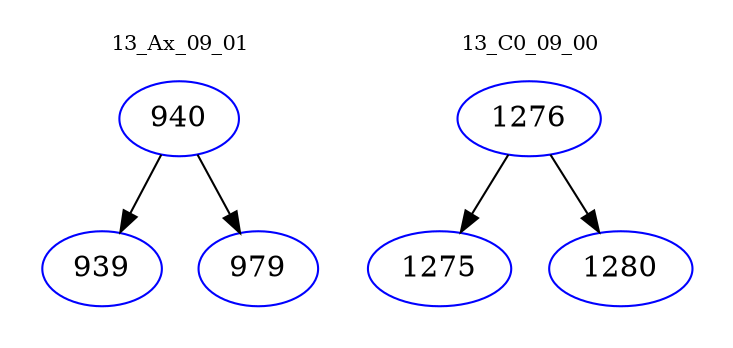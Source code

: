 digraph{
subgraph cluster_0 {
color = white
label = "13_Ax_09_01";
fontsize=10;
T0_940 [label="940", color="blue"]
T0_940 -> T0_939 [color="black"]
T0_939 [label="939", color="blue"]
T0_940 -> T0_979 [color="black"]
T0_979 [label="979", color="blue"]
}
subgraph cluster_1 {
color = white
label = "13_C0_09_00";
fontsize=10;
T1_1276 [label="1276", color="blue"]
T1_1276 -> T1_1275 [color="black"]
T1_1275 [label="1275", color="blue"]
T1_1276 -> T1_1280 [color="black"]
T1_1280 [label="1280", color="blue"]
}
}
